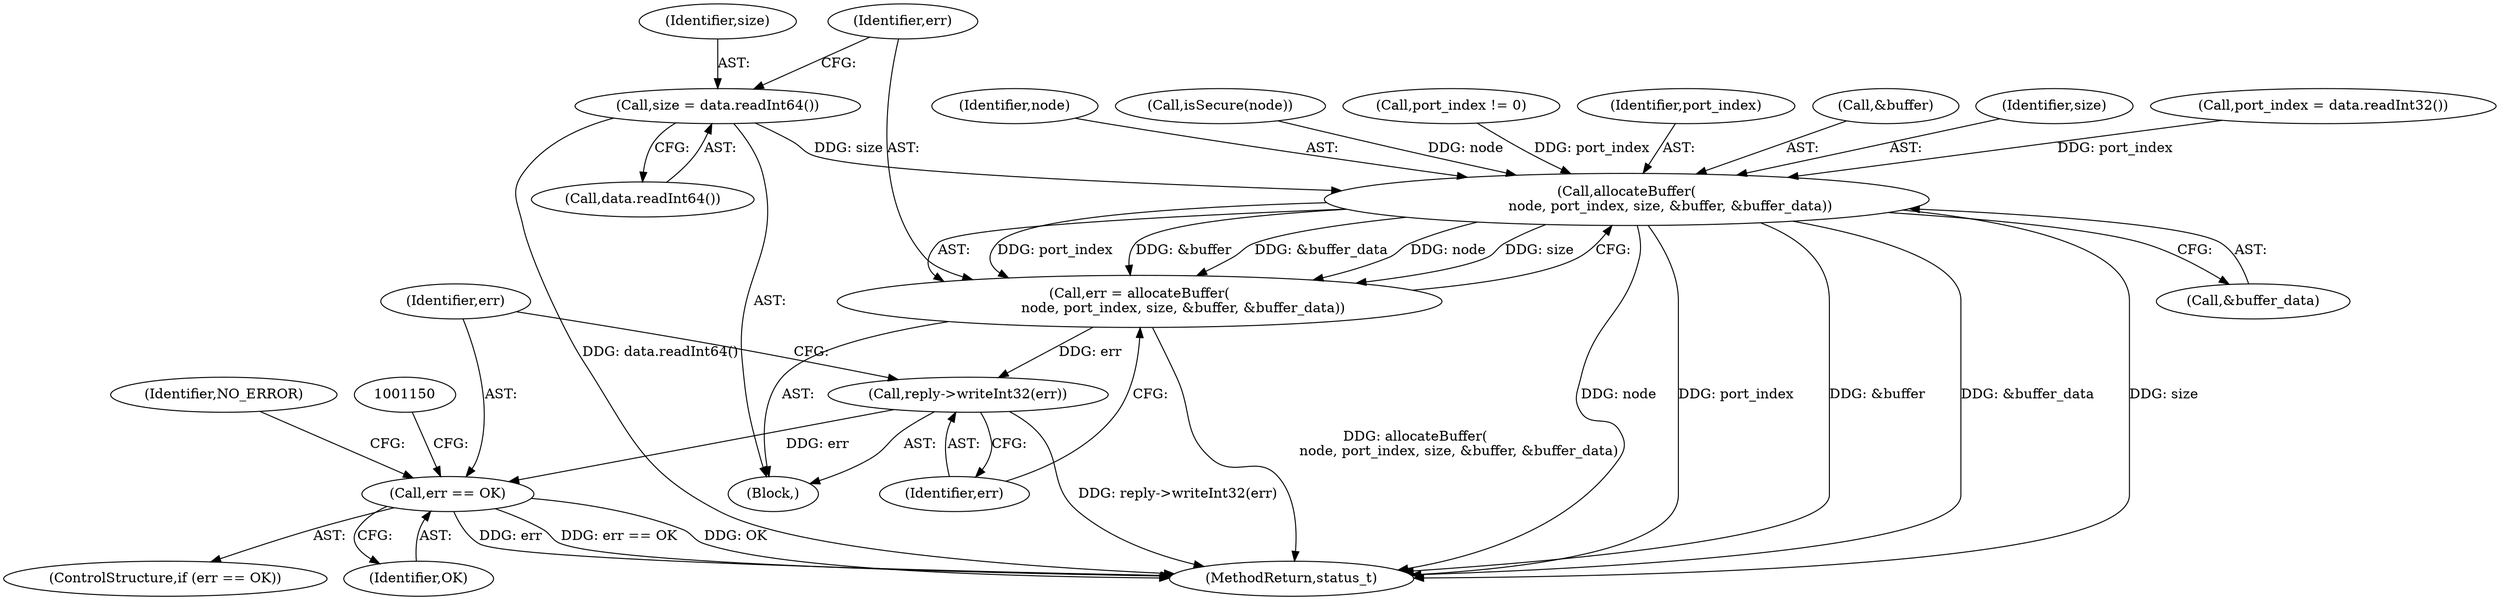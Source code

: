 digraph "0_Android_db829699d3293f254a7387894303451a91278986@API" {
"1001125" [label="(Call,size = data.readInt64())"];
"1001133" [label="(Call,allocateBuffer(\n                    node, port_index, size, &buffer, &buffer_data))"];
"1001131" [label="(Call,err = allocateBuffer(\n                    node, port_index, size, &buffer, &buffer_data))"];
"1001141" [label="(Call,reply->writeInt32(err))"];
"1001144" [label="(Call,err == OK)"];
"1001364" [label="(MethodReturn,status_t)"];
"1001094" [label="(Block,)"];
"1001144" [label="(Call,err == OK)"];
"1001141" [label="(Call,reply->writeInt32(err))"];
"1001112" [label="(Call,isSecure(node))"];
"1001114" [label="(Call,port_index != 0)"];
"1001135" [label="(Identifier,port_index)"];
"1001142" [label="(Identifier,err)"];
"1001125" [label="(Call,size = data.readInt64())"];
"1001139" [label="(Call,&buffer_data)"];
"1001137" [label="(Call,&buffer)"];
"1001136" [label="(Identifier,size)"];
"1001106" [label="(Call,port_index = data.readInt32())"];
"1001146" [label="(Identifier,OK)"];
"1001145" [label="(Identifier,err)"];
"1001143" [label="(ControlStructure,if (err == OK))"];
"1001134" [label="(Identifier,node)"];
"1001132" [label="(Identifier,err)"];
"1001131" [label="(Call,err = allocateBuffer(\n                    node, port_index, size, &buffer, &buffer_data))"];
"1001157" [label="(Identifier,NO_ERROR)"];
"1001126" [label="(Identifier,size)"];
"1001133" [label="(Call,allocateBuffer(\n                    node, port_index, size, &buffer, &buffer_data))"];
"1001127" [label="(Call,data.readInt64())"];
"1001125" -> "1001094"  [label="AST: "];
"1001125" -> "1001127"  [label="CFG: "];
"1001126" -> "1001125"  [label="AST: "];
"1001127" -> "1001125"  [label="AST: "];
"1001132" -> "1001125"  [label="CFG: "];
"1001125" -> "1001364"  [label="DDG: data.readInt64()"];
"1001125" -> "1001133"  [label="DDG: size"];
"1001133" -> "1001131"  [label="AST: "];
"1001133" -> "1001139"  [label="CFG: "];
"1001134" -> "1001133"  [label="AST: "];
"1001135" -> "1001133"  [label="AST: "];
"1001136" -> "1001133"  [label="AST: "];
"1001137" -> "1001133"  [label="AST: "];
"1001139" -> "1001133"  [label="AST: "];
"1001131" -> "1001133"  [label="CFG: "];
"1001133" -> "1001364"  [label="DDG: node"];
"1001133" -> "1001364"  [label="DDG: port_index"];
"1001133" -> "1001364"  [label="DDG: &buffer"];
"1001133" -> "1001364"  [label="DDG: &buffer_data"];
"1001133" -> "1001364"  [label="DDG: size"];
"1001133" -> "1001131"  [label="DDG: port_index"];
"1001133" -> "1001131"  [label="DDG: &buffer"];
"1001133" -> "1001131"  [label="DDG: &buffer_data"];
"1001133" -> "1001131"  [label="DDG: node"];
"1001133" -> "1001131"  [label="DDG: size"];
"1001112" -> "1001133"  [label="DDG: node"];
"1001114" -> "1001133"  [label="DDG: port_index"];
"1001106" -> "1001133"  [label="DDG: port_index"];
"1001131" -> "1001094"  [label="AST: "];
"1001132" -> "1001131"  [label="AST: "];
"1001142" -> "1001131"  [label="CFG: "];
"1001131" -> "1001364"  [label="DDG: allocateBuffer(\n                    node, port_index, size, &buffer, &buffer_data)"];
"1001131" -> "1001141"  [label="DDG: err"];
"1001141" -> "1001094"  [label="AST: "];
"1001141" -> "1001142"  [label="CFG: "];
"1001142" -> "1001141"  [label="AST: "];
"1001145" -> "1001141"  [label="CFG: "];
"1001141" -> "1001364"  [label="DDG: reply->writeInt32(err)"];
"1001141" -> "1001144"  [label="DDG: err"];
"1001144" -> "1001143"  [label="AST: "];
"1001144" -> "1001146"  [label="CFG: "];
"1001145" -> "1001144"  [label="AST: "];
"1001146" -> "1001144"  [label="AST: "];
"1001150" -> "1001144"  [label="CFG: "];
"1001157" -> "1001144"  [label="CFG: "];
"1001144" -> "1001364"  [label="DDG: OK"];
"1001144" -> "1001364"  [label="DDG: err"];
"1001144" -> "1001364"  [label="DDG: err == OK"];
}
